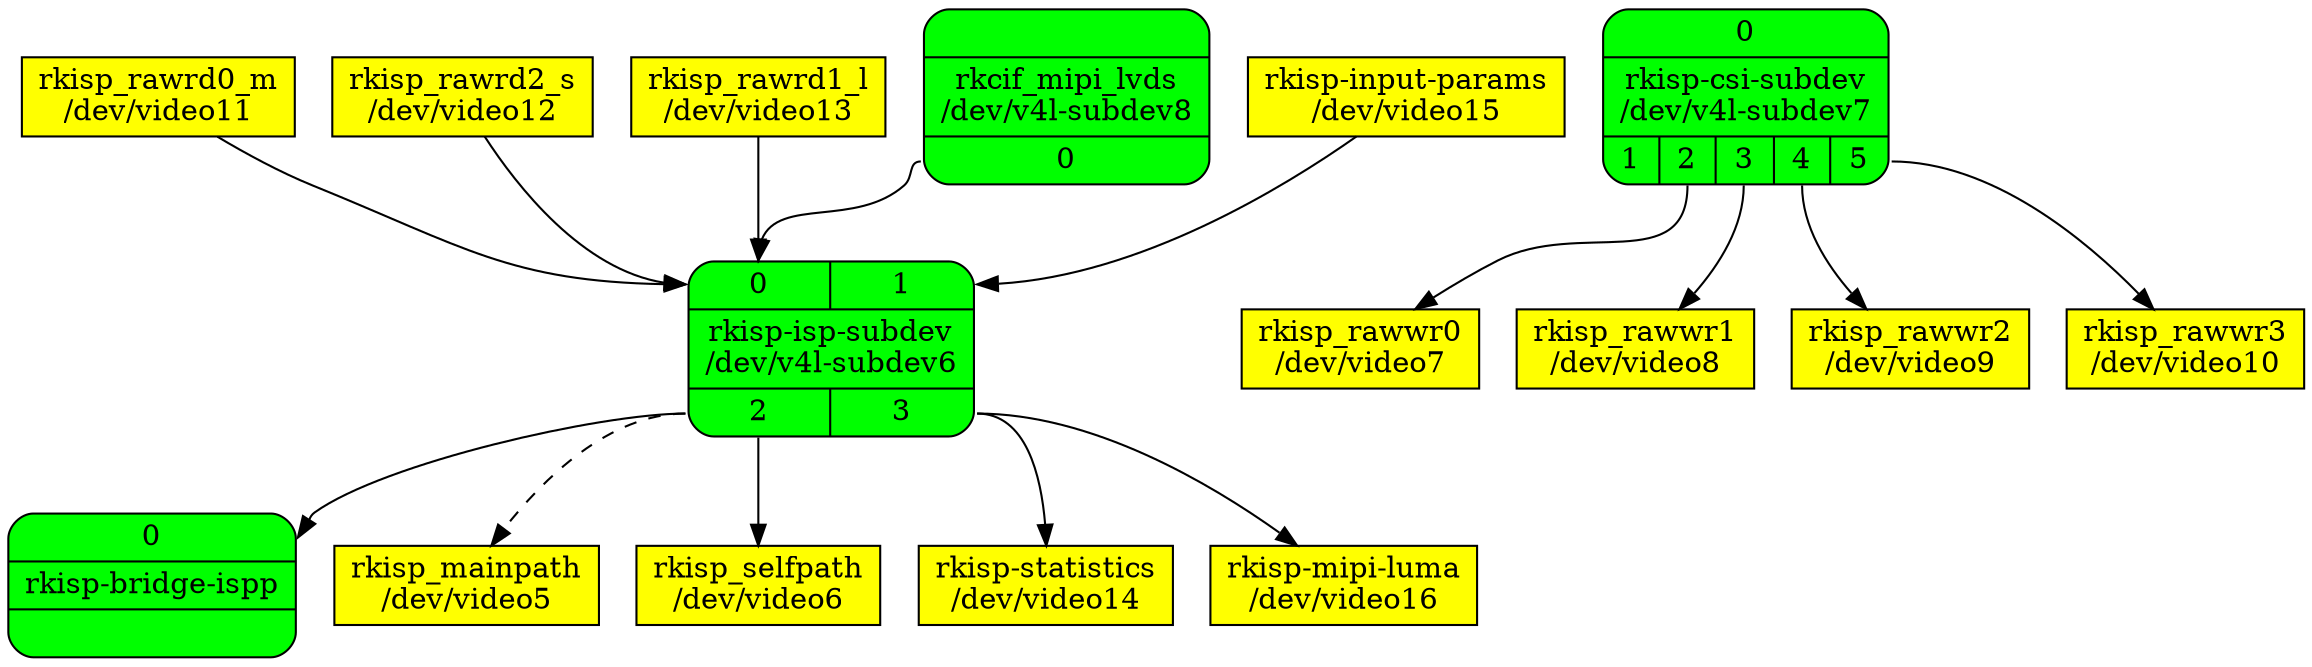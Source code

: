 digraph board {
	rankdir=TB
	n00000001 [label="{{<port0> 0 | <port1> 1} | rkisp-isp-subdev\n/dev/v4l-subdev6 | {<port2> 2 | <port3> 3}}", shape=Mrecord, style=filled, fillcolor=green]
	n00000001:port2 -> n0000000d:port0
	n00000001:port2 -> n00000011 [style=dashed]
	n00000001:port2 -> n00000017
	n00000001:port3 -> n00000047
	n00000001:port3 -> n00000053
	n00000006 [label="{{<port0> 0} | rkisp-csi-subdev\n/dev/v4l-subdev7 | {<port1> 1 | <port2> 2 | <port3> 3 | <port4> 4 | <port5> 5}}", shape=Mrecord, style=filled, fillcolor=green]
	n00000006:port2 -> n0000001d
	n00000006:port3 -> n00000023
	n00000006:port4 -> n00000029
	n00000006:port5 -> n0000002f
	n0000000d [label="{{<port0> 0} | rkisp-bridge-ispp\n | {}}", shape=Mrecord, style=filled, fillcolor=green]
	n00000011 [label="rkisp_mainpath\n/dev/video5", shape=box, style=filled, fillcolor=yellow]
	n00000017 [label="rkisp_selfpath\n/dev/video6", shape=box, style=filled, fillcolor=yellow]
	n0000001d [label="rkisp_rawwr0\n/dev/video7", shape=box, style=filled, fillcolor=yellow]
	n00000023 [label="rkisp_rawwr1\n/dev/video8", shape=box, style=filled, fillcolor=yellow]
	n00000029 [label="rkisp_rawwr2\n/dev/video9", shape=box, style=filled, fillcolor=yellow]
	n0000002f [label="rkisp_rawwr3\n/dev/video10", shape=box, style=filled, fillcolor=yellow]
	n00000035 [label="rkisp_rawrd0_m\n/dev/video11", shape=box, style=filled, fillcolor=yellow]
	n00000035 -> n00000001:port0
	n0000003b [label="rkisp_rawrd2_s\n/dev/video12", shape=box, style=filled, fillcolor=yellow]
	n0000003b -> n00000001:port0
	n00000041 [label="rkisp_rawrd1_l\n/dev/video13", shape=box, style=filled, fillcolor=yellow]
	n00000041 -> n00000001:port0
	n00000047 [label="rkisp-statistics\n/dev/video14", shape=box, style=filled, fillcolor=yellow]
	n0000004d [label="rkisp-input-params\n/dev/video15", shape=box, style=filled, fillcolor=yellow]
	n0000004d -> n00000001:port1
	n00000053 [label="rkisp-mipi-luma\n/dev/video16", shape=box, style=filled, fillcolor=yellow]
	n00000059 [label="{{} | rkcif_mipi_lvds\n/dev/v4l-subdev8 | {<port0> 0}}", shape=Mrecord, style=filled, fillcolor=green]
	n00000059:port0 -> n00000001:port0
}
